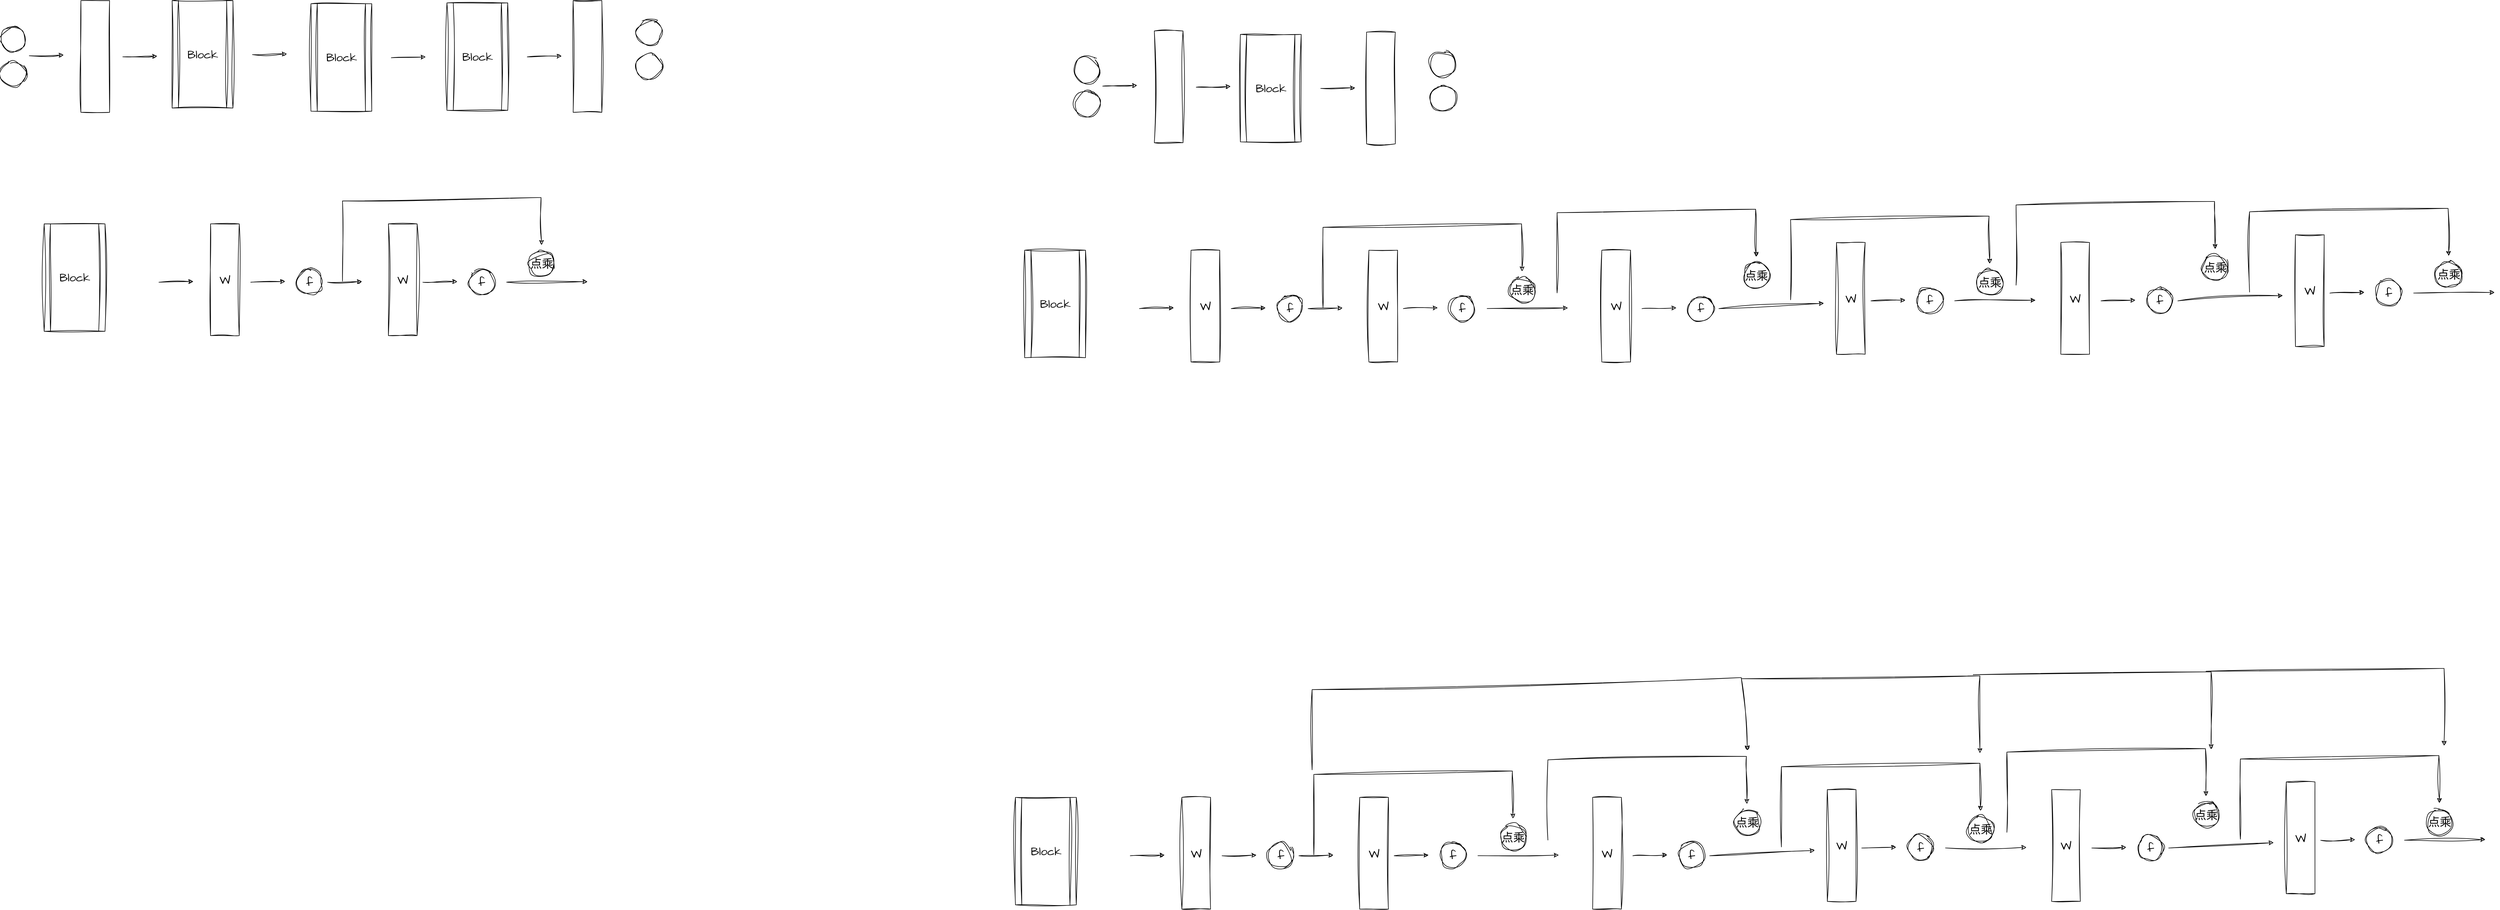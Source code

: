 <mxfile version="21.6.5" type="github">
  <diagram name="第 1 页" id="99LrgCuY8dMpkUbfyUKW">
    <mxGraphModel dx="3093" dy="1340" grid="0" gridSize="10" guides="1" tooltips="1" connect="1" arrows="1" fold="1" page="1" pageScale="1" pageWidth="827" pageHeight="1169" math="1" shadow="0">
      <root>
        <mxCell id="0" />
        <mxCell id="1" parent="0" />
        <mxCell id="BA_Z5eX-vC3Ro55MNIHe-1" value="" style="rounded=0;whiteSpace=wrap;html=1;sketch=1;curveFitting=1;jiggle=2;" vertex="1" parent="1">
          <mxGeometry x="-372" y="456" width="50" height="195" as="geometry" />
        </mxCell>
        <mxCell id="BA_Z5eX-vC3Ro55MNIHe-2" value="" style="ellipse;whiteSpace=wrap;html=1;aspect=fixed;sketch=1;curveFitting=1;jiggle=2;" vertex="1" parent="1">
          <mxGeometry x="-512" y="501" width="45" height="45" as="geometry" />
        </mxCell>
        <mxCell id="BA_Z5eX-vC3Ro55MNIHe-3" value="" style="ellipse;whiteSpace=wrap;html=1;aspect=fixed;sketch=1;curveFitting=1;jiggle=2;" vertex="1" parent="1">
          <mxGeometry x="-512" y="561" width="45" height="45" as="geometry" />
        </mxCell>
        <mxCell id="BA_Z5eX-vC3Ro55MNIHe-4" value="" style="endArrow=classic;html=1;rounded=0;sketch=1;hachureGap=4;jiggle=2;curveFitting=1;fontFamily=Architects Daughter;fontSource=https%3A%2F%2Ffonts.googleapis.com%2Fcss%3Ffamily%3DArchitects%2BDaughter;fontSize=16;" edge="1" parent="1">
          <mxGeometry width="50" height="50" relative="1" as="geometry">
            <mxPoint x="-462" y="552.25" as="sourcePoint" />
            <mxPoint x="-402" y="551" as="targetPoint" />
          </mxGeometry>
        </mxCell>
        <mxCell id="BA_Z5eX-vC3Ro55MNIHe-6" value="Block" style="shape=process;whiteSpace=wrap;html=1;backgroundOutline=1;sketch=1;hachureGap=4;jiggle=2;curveFitting=1;fontFamily=Architects Daughter;fontSource=https%3A%2F%2Ffonts.googleapis.com%2Fcss%3Ffamily%3DArchitects%2BDaughter;fontSize=20;" vertex="1" parent="1">
          <mxGeometry x="266" y="460" width="106" height="187.5" as="geometry" />
        </mxCell>
        <mxCell id="BA_Z5eX-vC3Ro55MNIHe-7" value="" style="rounded=0;whiteSpace=wrap;html=1;sketch=1;curveFitting=1;jiggle=2;" vertex="1" parent="1">
          <mxGeometry x="486" y="456" width="50" height="195" as="geometry" />
        </mxCell>
        <mxCell id="BA_Z5eX-vC3Ro55MNIHe-9" value="" style="endArrow=classic;html=1;rounded=0;sketch=1;hachureGap=4;jiggle=2;curveFitting=1;fontFamily=Architects Daughter;fontSource=https%3A%2F%2Ffonts.googleapis.com%2Fcss%3Ffamily%3DArchitects%2BDaughter;fontSize=16;" edge="1" parent="1">
          <mxGeometry width="50" height="50" relative="1" as="geometry">
            <mxPoint x="-299" y="554.13" as="sourcePoint" />
            <mxPoint x="-239" y="552.88" as="targetPoint" />
          </mxGeometry>
        </mxCell>
        <mxCell id="BA_Z5eX-vC3Ro55MNIHe-10" value="" style="endArrow=classic;html=1;rounded=0;sketch=1;hachureGap=4;jiggle=2;curveFitting=1;fontFamily=Architects Daughter;fontSource=https%3A%2F%2Ffonts.googleapis.com%2Fcss%3Ffamily%3DArchitects%2BDaughter;fontSize=16;" edge="1" parent="1">
          <mxGeometry width="50" height="50" relative="1" as="geometry">
            <mxPoint x="406" y="554.25" as="sourcePoint" />
            <mxPoint x="466" y="553" as="targetPoint" />
          </mxGeometry>
        </mxCell>
        <mxCell id="BA_Z5eX-vC3Ro55MNIHe-11" value="" style="ellipse;whiteSpace=wrap;html=1;aspect=fixed;sketch=1;curveFitting=1;jiggle=2;" vertex="1" parent="1">
          <mxGeometry x="596" y="489" width="45" height="45" as="geometry" />
        </mxCell>
        <mxCell id="BA_Z5eX-vC3Ro55MNIHe-12" value="" style="ellipse;whiteSpace=wrap;html=1;aspect=fixed;sketch=1;curveFitting=1;jiggle=2;" vertex="1" parent="1">
          <mxGeometry x="596" y="549" width="45" height="45" as="geometry" />
        </mxCell>
        <mxCell id="BA_Z5eX-vC3Ro55MNIHe-13" value="Block" style="shape=process;whiteSpace=wrap;html=1;backgroundOutline=1;sketch=1;hachureGap=4;jiggle=2;curveFitting=1;fontFamily=Architects Daughter;fontSource=https%3A%2F%2Ffonts.googleapis.com%2Fcss%3Ffamily%3DArchitects%2BDaughter;fontSize=20;" vertex="1" parent="1">
          <mxGeometry x="-436" y="845.5" width="106" height="187.5" as="geometry" />
        </mxCell>
        <mxCell id="BA_Z5eX-vC3Ro55MNIHe-14" value="&lt;font face=&quot;Architects Daughter&quot;&gt;&lt;span style=&quot;font-size: 20px;&quot;&gt;W&lt;br&gt;&lt;/span&gt;&lt;/font&gt;" style="rounded=0;whiteSpace=wrap;html=1;sketch=1;curveFitting=1;jiggle=2;" vertex="1" parent="1">
          <mxGeometry x="-146" y="845.5" width="50" height="195" as="geometry" />
        </mxCell>
        <mxCell id="BA_Z5eX-vC3Ro55MNIHe-15" value="" style="endArrow=classic;html=1;rounded=0;sketch=1;hachureGap=4;jiggle=2;curveFitting=1;fontFamily=Architects Daughter;fontSource=https%3A%2F%2Ffonts.googleapis.com%2Fcss%3Ffamily%3DArchitects%2BDaughter;fontSize=16;" edge="1" parent="1">
          <mxGeometry width="50" height="50" relative="1" as="geometry">
            <mxPoint x="-236" y="947.37" as="sourcePoint" />
            <mxPoint x="-176" y="946.12" as="targetPoint" />
          </mxGeometry>
        </mxCell>
        <mxCell id="BA_Z5eX-vC3Ro55MNIHe-16" value="" style="endArrow=classic;html=1;rounded=0;sketch=1;hachureGap=4;jiggle=2;curveFitting=1;fontFamily=Architects Daughter;fontSource=https%3A%2F%2Ffonts.googleapis.com%2Fcss%3Ffamily%3DArchitects%2BDaughter;fontSize=16;" edge="1" parent="1">
          <mxGeometry width="50" height="50" relative="1" as="geometry">
            <mxPoint x="58" y="947.37" as="sourcePoint" />
            <mxPoint x="118" y="946.12" as="targetPoint" />
          </mxGeometry>
        </mxCell>
        <mxCell id="BA_Z5eX-vC3Ro55MNIHe-18" value="&lt;font style=&quot;font-size: 20px;&quot; data-font-src=&quot;https://fonts.googleapis.com/css?family=Architects+Daughter&quot; face=&quot;Architects Daughter&quot;&gt;W&lt;/font&gt;" style="rounded=0;whiteSpace=wrap;html=1;sketch=1;curveFitting=1;jiggle=2;" vertex="1" parent="1">
          <mxGeometry x="164" y="845.5" width="50" height="195" as="geometry" />
        </mxCell>
        <mxCell id="BA_Z5eX-vC3Ro55MNIHe-19" value="&lt;font style=&quot;font-size: 20px;&quot; data-font-src=&quot;https://fonts.googleapis.com/css?family=Architects+Daughter&quot; face=&quot;Architects Daughter&quot;&gt;f&lt;/font&gt;" style="ellipse;whiteSpace=wrap;html=1;aspect=fixed;sketch=1;curveFitting=1;jiggle=2;" vertex="1" parent="1">
          <mxGeometry x="4" y="924.25" width="45" height="45" as="geometry" />
        </mxCell>
        <mxCell id="BA_Z5eX-vC3Ro55MNIHe-20" value="" style="endArrow=classic;html=1;rounded=0;sketch=1;hachureGap=4;jiggle=2;curveFitting=1;fontFamily=Architects Daughter;fontSource=https%3A%2F%2Ffonts.googleapis.com%2Fcss%3Ffamily%3DArchitects%2BDaughter;fontSize=16;" edge="1" parent="1">
          <mxGeometry width="50" height="50" relative="1" as="geometry">
            <mxPoint x="-76" y="947.37" as="sourcePoint" />
            <mxPoint x="-16" y="946.12" as="targetPoint" />
          </mxGeometry>
        </mxCell>
        <mxCell id="BA_Z5eX-vC3Ro55MNIHe-21" value="&lt;font style=&quot;font-size: 20px;&quot; data-font-src=&quot;https://fonts.googleapis.com/css?family=Architects+Daughter&quot; face=&quot;Architects Daughter&quot;&gt;f&lt;/font&gt;" style="ellipse;whiteSpace=wrap;html=1;aspect=fixed;sketch=1;curveFitting=1;jiggle=2;" vertex="1" parent="1">
          <mxGeometry x="304" y="924.25" width="45" height="45" as="geometry" />
        </mxCell>
        <mxCell id="BA_Z5eX-vC3Ro55MNIHe-22" value="" style="endArrow=classic;html=1;rounded=0;sketch=1;hachureGap=4;jiggle=2;curveFitting=1;fontFamily=Architects Daughter;fontSource=https%3A%2F%2Ffonts.googleapis.com%2Fcss%3Ffamily%3DArchitects%2BDaughter;fontSize=16;" edge="1" parent="1">
          <mxGeometry width="50" height="50" relative="1" as="geometry">
            <mxPoint x="224" y="947.37" as="sourcePoint" />
            <mxPoint x="284" y="946.12" as="targetPoint" />
          </mxGeometry>
        </mxCell>
        <mxCell id="BA_Z5eX-vC3Ro55MNIHe-23" value="" style="endArrow=classic;html=1;rounded=0;sketch=1;hachureGap=4;jiggle=2;curveFitting=1;fontFamily=Architects Daughter;fontSource=https%3A%2F%2Ffonts.googleapis.com%2Fcss%3Ffamily%3DArchitects%2BDaughter;fontSize=16;" edge="1" parent="1">
          <mxGeometry width="50" height="50" relative="1" as="geometry">
            <mxPoint x="84" y="945.5" as="sourcePoint" />
            <mxPoint x="431" y="882.5" as="targetPoint" />
            <Array as="points">
              <mxPoint x="84" y="805.5" />
              <mxPoint x="430" y="799.5" />
            </Array>
          </mxGeometry>
        </mxCell>
        <mxCell id="BA_Z5eX-vC3Ro55MNIHe-31" value="&lt;font face=&quot;Architects Daughter&quot;&gt;&lt;span style=&quot;font-size: 20px;&quot;&gt;点乘&lt;br&gt;&lt;/span&gt;&lt;/font&gt;" style="ellipse;whiteSpace=wrap;html=1;aspect=fixed;sketch=1;curveFitting=1;jiggle=2;" vertex="1" parent="1">
          <mxGeometry x="409" y="892.5" width="45" height="45" as="geometry" />
        </mxCell>
        <mxCell id="BA_Z5eX-vC3Ro55MNIHe-25" value="" style="endArrow=classic;html=1;rounded=0;sketch=1;hachureGap=4;jiggle=2;curveFitting=1;fontFamily=Architects Daughter;fontSource=https%3A%2F%2Ffonts.googleapis.com%2Fcss%3Ffamily%3DArchitects%2BDaughter;fontSize=16;" edge="1" parent="1">
          <mxGeometry width="50" height="50" relative="1" as="geometry">
            <mxPoint x="370" y="947.25" as="sourcePoint" />
            <mxPoint x="511" y="946.25" as="targetPoint" />
          </mxGeometry>
        </mxCell>
        <mxCell id="BA_Z5eX-vC3Ro55MNIHe-33" value="Block" style="shape=process;whiteSpace=wrap;html=1;backgroundOutline=1;sketch=1;hachureGap=4;jiggle=2;curveFitting=1;fontFamily=Architects Daughter;fontSource=https%3A%2F%2Ffonts.googleapis.com%2Fcss%3Ffamily%3DArchitects%2BDaughter;fontSize=20;" vertex="1" parent="1">
          <mxGeometry x="1273" y="891.5" width="106" height="187.5" as="geometry" />
        </mxCell>
        <mxCell id="BA_Z5eX-vC3Ro55MNIHe-34" value="&lt;font face=&quot;Architects Daughter&quot;&gt;&lt;span style=&quot;font-size: 20px;&quot;&gt;W&lt;br&gt;&lt;/span&gt;&lt;/font&gt;" style="rounded=0;whiteSpace=wrap;html=1;sketch=1;curveFitting=1;jiggle=2;" vertex="1" parent="1">
          <mxGeometry x="1563" y="891.5" width="50" height="195" as="geometry" />
        </mxCell>
        <mxCell id="BA_Z5eX-vC3Ro55MNIHe-35" value="" style="endArrow=classic;html=1;rounded=0;sketch=1;hachureGap=4;jiggle=2;curveFitting=1;fontFamily=Architects Daughter;fontSource=https%3A%2F%2Ffonts.googleapis.com%2Fcss%3Ffamily%3DArchitects%2BDaughter;fontSize=16;" edge="1" parent="1">
          <mxGeometry width="50" height="50" relative="1" as="geometry">
            <mxPoint x="1473" y="993.37" as="sourcePoint" />
            <mxPoint x="1533" y="992.12" as="targetPoint" />
          </mxGeometry>
        </mxCell>
        <mxCell id="BA_Z5eX-vC3Ro55MNIHe-36" value="" style="endArrow=classic;html=1;rounded=0;sketch=1;hachureGap=4;jiggle=2;curveFitting=1;fontFamily=Architects Daughter;fontSource=https%3A%2F%2Ffonts.googleapis.com%2Fcss%3Ffamily%3DArchitects%2BDaughter;fontSize=16;" edge="1" parent="1">
          <mxGeometry width="50" height="50" relative="1" as="geometry">
            <mxPoint x="1767" y="993.37" as="sourcePoint" />
            <mxPoint x="1827" y="992.12" as="targetPoint" />
          </mxGeometry>
        </mxCell>
        <mxCell id="BA_Z5eX-vC3Ro55MNIHe-37" value="&lt;font style=&quot;font-size: 20px;&quot; data-font-src=&quot;https://fonts.googleapis.com/css?family=Architects+Daughter&quot; face=&quot;Architects Daughter&quot;&gt;W&lt;/font&gt;" style="rounded=0;whiteSpace=wrap;html=1;sketch=1;curveFitting=1;jiggle=2;" vertex="1" parent="1">
          <mxGeometry x="1873" y="891.5" width="50" height="195" as="geometry" />
        </mxCell>
        <mxCell id="BA_Z5eX-vC3Ro55MNIHe-38" value="&lt;font style=&quot;font-size: 20px;&quot; data-font-src=&quot;https://fonts.googleapis.com/css?family=Architects+Daughter&quot; face=&quot;Architects Daughter&quot;&gt;f&lt;/font&gt;" style="ellipse;whiteSpace=wrap;html=1;aspect=fixed;sketch=1;curveFitting=1;jiggle=2;" vertex="1" parent="1">
          <mxGeometry x="1713" y="970.25" width="45" height="45" as="geometry" />
        </mxCell>
        <mxCell id="BA_Z5eX-vC3Ro55MNIHe-39" value="" style="endArrow=classic;html=1;rounded=0;sketch=1;hachureGap=4;jiggle=2;curveFitting=1;fontFamily=Architects Daughter;fontSource=https%3A%2F%2Ffonts.googleapis.com%2Fcss%3Ffamily%3DArchitects%2BDaughter;fontSize=16;" edge="1" parent="1">
          <mxGeometry width="50" height="50" relative="1" as="geometry">
            <mxPoint x="1633" y="993.37" as="sourcePoint" />
            <mxPoint x="1693" y="992.12" as="targetPoint" />
          </mxGeometry>
        </mxCell>
        <mxCell id="BA_Z5eX-vC3Ro55MNIHe-40" value="&lt;font style=&quot;font-size: 20px;&quot; data-font-src=&quot;https://fonts.googleapis.com/css?family=Architects+Daughter&quot; face=&quot;Architects Daughter&quot;&gt;f&lt;/font&gt;" style="ellipse;whiteSpace=wrap;html=1;aspect=fixed;sketch=1;curveFitting=1;jiggle=2;" vertex="1" parent="1">
          <mxGeometry x="2013" y="970.25" width="45" height="45" as="geometry" />
        </mxCell>
        <mxCell id="BA_Z5eX-vC3Ro55MNIHe-41" value="" style="endArrow=classic;html=1;rounded=0;sketch=1;hachureGap=4;jiggle=2;curveFitting=1;fontFamily=Architects Daughter;fontSource=https%3A%2F%2Ffonts.googleapis.com%2Fcss%3Ffamily%3DArchitects%2BDaughter;fontSize=16;" edge="1" parent="1">
          <mxGeometry width="50" height="50" relative="1" as="geometry">
            <mxPoint x="1933" y="993.37" as="sourcePoint" />
            <mxPoint x="1993" y="992.12" as="targetPoint" />
          </mxGeometry>
        </mxCell>
        <mxCell id="BA_Z5eX-vC3Ro55MNIHe-42" value="" style="endArrow=classic;html=1;rounded=0;sketch=1;hachureGap=4;jiggle=2;curveFitting=1;fontFamily=Architects Daughter;fontSource=https%3A%2F%2Ffonts.googleapis.com%2Fcss%3Ffamily%3DArchitects%2BDaughter;fontSize=16;" edge="1" parent="1">
          <mxGeometry width="50" height="50" relative="1" as="geometry">
            <mxPoint x="1793" y="991.5" as="sourcePoint" />
            <mxPoint x="2140" y="928.5" as="targetPoint" />
            <Array as="points">
              <mxPoint x="1793" y="851.5" />
              <mxPoint x="2139" y="845.5" />
            </Array>
          </mxGeometry>
        </mxCell>
        <mxCell id="BA_Z5eX-vC3Ro55MNIHe-43" value="&lt;font face=&quot;Architects Daughter&quot;&gt;&lt;span style=&quot;font-size: 20px;&quot;&gt;点乘&lt;br&gt;&lt;/span&gt;&lt;/font&gt;" style="ellipse;whiteSpace=wrap;html=1;aspect=fixed;sketch=1;curveFitting=1;jiggle=2;" vertex="1" parent="1">
          <mxGeometry x="2118" y="938.5" width="45" height="45" as="geometry" />
        </mxCell>
        <mxCell id="BA_Z5eX-vC3Ro55MNIHe-44" value="" style="endArrow=classic;html=1;rounded=0;sketch=1;hachureGap=4;jiggle=2;curveFitting=1;fontFamily=Architects Daughter;fontSource=https%3A%2F%2Ffonts.googleapis.com%2Fcss%3Ffamily%3DArchitects%2BDaughter;fontSize=16;" edge="1" parent="1">
          <mxGeometry width="50" height="50" relative="1" as="geometry">
            <mxPoint x="2079" y="993.25" as="sourcePoint" />
            <mxPoint x="2220" y="992.25" as="targetPoint" />
          </mxGeometry>
        </mxCell>
        <mxCell id="BA_Z5eX-vC3Ro55MNIHe-45" value="" style="rounded=0;whiteSpace=wrap;html=1;sketch=1;curveFitting=1;jiggle=2;" vertex="1" parent="1">
          <mxGeometry x="1499" y="509" width="50" height="195" as="geometry" />
        </mxCell>
        <mxCell id="BA_Z5eX-vC3Ro55MNIHe-46" value="" style="ellipse;whiteSpace=wrap;html=1;aspect=fixed;sketch=1;curveFitting=1;jiggle=2;" vertex="1" parent="1">
          <mxGeometry x="1359" y="554" width="45" height="45" as="geometry" />
        </mxCell>
        <mxCell id="BA_Z5eX-vC3Ro55MNIHe-47" value="" style="ellipse;whiteSpace=wrap;html=1;aspect=fixed;sketch=1;curveFitting=1;jiggle=2;" vertex="1" parent="1">
          <mxGeometry x="1359" y="614" width="45" height="45" as="geometry" />
        </mxCell>
        <mxCell id="BA_Z5eX-vC3Ro55MNIHe-48" value="" style="endArrow=classic;html=1;rounded=0;sketch=1;hachureGap=4;jiggle=2;curveFitting=1;fontFamily=Architects Daughter;fontSource=https%3A%2F%2Ffonts.googleapis.com%2Fcss%3Ffamily%3DArchitects%2BDaughter;fontSize=16;" edge="1" parent="1">
          <mxGeometry width="50" height="50" relative="1" as="geometry">
            <mxPoint x="1409" y="605.25" as="sourcePoint" />
            <mxPoint x="1469" y="604" as="targetPoint" />
          </mxGeometry>
        </mxCell>
        <mxCell id="BA_Z5eX-vC3Ro55MNIHe-49" value="Block" style="shape=process;whiteSpace=wrap;html=1;backgroundOutline=1;sketch=1;hachureGap=4;jiggle=2;curveFitting=1;fontFamily=Architects Daughter;fontSource=https%3A%2F%2Ffonts.googleapis.com%2Fcss%3Ffamily%3DArchitects%2BDaughter;fontSize=20;" vertex="1" parent="1">
          <mxGeometry x="1649" y="515" width="106" height="187.5" as="geometry" />
        </mxCell>
        <mxCell id="BA_Z5eX-vC3Ro55MNIHe-50" value="" style="rounded=0;whiteSpace=wrap;html=1;sketch=1;curveFitting=1;jiggle=2;" vertex="1" parent="1">
          <mxGeometry x="1869" y="511" width="50" height="195" as="geometry" />
        </mxCell>
        <mxCell id="BA_Z5eX-vC3Ro55MNIHe-51" value="" style="endArrow=classic;html=1;rounded=0;sketch=1;hachureGap=4;jiggle=2;curveFitting=1;fontFamily=Architects Daughter;fontSource=https%3A%2F%2Ffonts.googleapis.com%2Fcss%3Ffamily%3DArchitects%2BDaughter;fontSize=16;" edge="1" parent="1">
          <mxGeometry width="50" height="50" relative="1" as="geometry">
            <mxPoint x="1572" y="607.13" as="sourcePoint" />
            <mxPoint x="1632" y="605.88" as="targetPoint" />
          </mxGeometry>
        </mxCell>
        <mxCell id="BA_Z5eX-vC3Ro55MNIHe-52" value="" style="endArrow=classic;html=1;rounded=0;sketch=1;hachureGap=4;jiggle=2;curveFitting=1;fontFamily=Architects Daughter;fontSource=https%3A%2F%2Ffonts.googleapis.com%2Fcss%3Ffamily%3DArchitects%2BDaughter;fontSize=16;" edge="1" parent="1">
          <mxGeometry width="50" height="50" relative="1" as="geometry">
            <mxPoint x="1789" y="609.25" as="sourcePoint" />
            <mxPoint x="1849" y="608" as="targetPoint" />
          </mxGeometry>
        </mxCell>
        <mxCell id="BA_Z5eX-vC3Ro55MNIHe-53" value="" style="ellipse;whiteSpace=wrap;html=1;aspect=fixed;sketch=1;curveFitting=1;jiggle=2;" vertex="1" parent="1">
          <mxGeometry x="1979" y="544" width="45" height="45" as="geometry" />
        </mxCell>
        <mxCell id="BA_Z5eX-vC3Ro55MNIHe-54" value="" style="ellipse;whiteSpace=wrap;html=1;aspect=fixed;sketch=1;curveFitting=1;jiggle=2;" vertex="1" parent="1">
          <mxGeometry x="1979" y="604" width="45" height="45" as="geometry" />
        </mxCell>
        <mxCell id="BA_Z5eX-vC3Ro55MNIHe-55" value="Block" style="shape=process;whiteSpace=wrap;html=1;backgroundOutline=1;sketch=1;hachureGap=4;jiggle=2;curveFitting=1;fontFamily=Architects Daughter;fontSource=https%3A%2F%2Ffonts.googleapis.com%2Fcss%3Ffamily%3DArchitects%2BDaughter;fontSize=20;" vertex="1" parent="1">
          <mxGeometry x="-213" y="456" width="106" height="187.5" as="geometry" />
        </mxCell>
        <mxCell id="BA_Z5eX-vC3Ro55MNIHe-56" value="" style="endArrow=classic;html=1;rounded=0;sketch=1;hachureGap=4;jiggle=2;curveFitting=1;fontFamily=Architects Daughter;fontSource=https%3A%2F%2Ffonts.googleapis.com%2Fcss%3Ffamily%3DArchitects%2BDaughter;fontSize=16;" edge="1" parent="1">
          <mxGeometry width="50" height="50" relative="1" as="geometry">
            <mxPoint x="-73" y="550.25" as="sourcePoint" />
            <mxPoint x="-13" y="549" as="targetPoint" />
          </mxGeometry>
        </mxCell>
        <mxCell id="BA_Z5eX-vC3Ro55MNIHe-57" value="Block" style="shape=process;whiteSpace=wrap;html=1;backgroundOutline=1;sketch=1;hachureGap=4;jiggle=2;curveFitting=1;fontFamily=Architects Daughter;fontSource=https%3A%2F%2Ffonts.googleapis.com%2Fcss%3Ffamily%3DArchitects%2BDaughter;fontSize=20;" vertex="1" parent="1">
          <mxGeometry x="29" y="461.5" width="106" height="187.5" as="geometry" />
        </mxCell>
        <mxCell id="BA_Z5eX-vC3Ro55MNIHe-58" value="" style="endArrow=classic;html=1;rounded=0;sketch=1;hachureGap=4;jiggle=2;curveFitting=1;fontFamily=Architects Daughter;fontSource=https%3A%2F%2Ffonts.googleapis.com%2Fcss%3Ffamily%3DArchitects%2BDaughter;fontSize=16;" edge="1" parent="1">
          <mxGeometry width="50" height="50" relative="1" as="geometry">
            <mxPoint x="169" y="555.75" as="sourcePoint" />
            <mxPoint x="229" y="554.5" as="targetPoint" />
          </mxGeometry>
        </mxCell>
        <mxCell id="BA_Z5eX-vC3Ro55MNIHe-59" value="&lt;font face=&quot;Architects Daughter&quot;&gt;&lt;span style=&quot;font-size: 20px;&quot;&gt;W&lt;br&gt;&lt;/span&gt;&lt;/font&gt;" style="rounded=0;whiteSpace=wrap;html=1;sketch=1;curveFitting=1;jiggle=2;" vertex="1" parent="1">
          <mxGeometry x="2279" y="891.5" width="50" height="195" as="geometry" />
        </mxCell>
        <mxCell id="BA_Z5eX-vC3Ro55MNIHe-61" value="" style="endArrow=classic;html=1;rounded=0;sketch=1;hachureGap=4;jiggle=2;curveFitting=1;fontFamily=Architects Daughter;fontSource=https%3A%2F%2Ffonts.googleapis.com%2Fcss%3Ffamily%3DArchitects%2BDaughter;fontSize=16;" edge="1" parent="1">
          <mxGeometry width="50" height="50" relative="1" as="geometry">
            <mxPoint x="2483" y="993.37" as="sourcePoint" />
            <mxPoint x="2666" y="984" as="targetPoint" />
          </mxGeometry>
        </mxCell>
        <mxCell id="BA_Z5eX-vC3Ro55MNIHe-62" value="&lt;font style=&quot;font-size: 20px;&quot; data-font-src=&quot;https://fonts.googleapis.com/css?family=Architects+Daughter&quot; face=&quot;Architects Daughter&quot;&gt;W&lt;/font&gt;" style="rounded=0;whiteSpace=wrap;html=1;sketch=1;curveFitting=1;jiggle=2;" vertex="1" parent="1">
          <mxGeometry x="2688" y="878" width="50" height="195" as="geometry" />
        </mxCell>
        <mxCell id="BA_Z5eX-vC3Ro55MNIHe-63" value="&lt;font style=&quot;font-size: 20px;&quot; data-font-src=&quot;https://fonts.googleapis.com/css?family=Architects+Daughter&quot; face=&quot;Architects Daughter&quot;&gt;f&lt;/font&gt;" style="ellipse;whiteSpace=wrap;html=1;aspect=fixed;sketch=1;curveFitting=1;jiggle=2;" vertex="1" parent="1">
          <mxGeometry x="2429" y="970.25" width="45" height="45" as="geometry" />
        </mxCell>
        <mxCell id="BA_Z5eX-vC3Ro55MNIHe-64" value="" style="endArrow=classic;html=1;rounded=0;sketch=1;hachureGap=4;jiggle=2;curveFitting=1;fontFamily=Architects Daughter;fontSource=https%3A%2F%2Ffonts.googleapis.com%2Fcss%3Ffamily%3DArchitects%2BDaughter;fontSize=16;" edge="1" parent="1">
          <mxGeometry width="50" height="50" relative="1" as="geometry">
            <mxPoint x="2349" y="993.37" as="sourcePoint" />
            <mxPoint x="2409" y="992.12" as="targetPoint" />
          </mxGeometry>
        </mxCell>
        <mxCell id="BA_Z5eX-vC3Ro55MNIHe-65" value="&lt;font style=&quot;font-size: 20px;&quot; data-font-src=&quot;https://fonts.googleapis.com/css?family=Architects+Daughter&quot; face=&quot;Architects Daughter&quot;&gt;f&lt;/font&gt;" style="ellipse;whiteSpace=wrap;html=1;aspect=fixed;sketch=1;curveFitting=1;jiggle=2;" vertex="1" parent="1">
          <mxGeometry x="2828" y="956.75" width="45" height="45" as="geometry" />
        </mxCell>
        <mxCell id="BA_Z5eX-vC3Ro55MNIHe-66" value="" style="endArrow=classic;html=1;rounded=0;sketch=1;hachureGap=4;jiggle=2;curveFitting=1;fontFamily=Architects Daughter;fontSource=https%3A%2F%2Ffonts.googleapis.com%2Fcss%3Ffamily%3DArchitects%2BDaughter;fontSize=16;" edge="1" parent="1">
          <mxGeometry width="50" height="50" relative="1" as="geometry">
            <mxPoint x="2748" y="979.87" as="sourcePoint" />
            <mxPoint x="2808" y="978.62" as="targetPoint" />
          </mxGeometry>
        </mxCell>
        <mxCell id="BA_Z5eX-vC3Ro55MNIHe-67" value="" style="endArrow=classic;html=1;rounded=0;sketch=1;hachureGap=4;jiggle=2;curveFitting=1;fontFamily=Architects Daughter;fontSource=https%3A%2F%2Ffonts.googleapis.com%2Fcss%3Ffamily%3DArchitects%2BDaughter;fontSize=16;" edge="1" parent="1">
          <mxGeometry width="50" height="50" relative="1" as="geometry">
            <mxPoint x="2608" y="978" as="sourcePoint" />
            <mxPoint x="2955" y="915" as="targetPoint" />
            <Array as="points">
              <mxPoint x="2608" y="838" />
              <mxPoint x="2954" y="832" />
            </Array>
          </mxGeometry>
        </mxCell>
        <mxCell id="BA_Z5eX-vC3Ro55MNIHe-68" value="&lt;font face=&quot;Architects Daughter&quot;&gt;&lt;span style=&quot;font-size: 20px;&quot;&gt;点乘&lt;br&gt;&lt;/span&gt;&lt;/font&gt;" style="ellipse;whiteSpace=wrap;html=1;aspect=fixed;sketch=1;curveFitting=1;jiggle=2;" vertex="1" parent="1">
          <mxGeometry x="2933" y="925" width="45" height="45" as="geometry" />
        </mxCell>
        <mxCell id="BA_Z5eX-vC3Ro55MNIHe-69" value="" style="endArrow=classic;html=1;rounded=0;sketch=1;hachureGap=4;jiggle=2;curveFitting=1;fontFamily=Architects Daughter;fontSource=https%3A%2F%2Ffonts.googleapis.com%2Fcss%3Ffamily%3DArchitects%2BDaughter;fontSize=16;" edge="1" parent="1">
          <mxGeometry width="50" height="50" relative="1" as="geometry">
            <mxPoint x="2894" y="979.75" as="sourcePoint" />
            <mxPoint x="3035" y="978.75" as="targetPoint" />
          </mxGeometry>
        </mxCell>
        <mxCell id="BA_Z5eX-vC3Ro55MNIHe-70" value="" style="endArrow=classic;html=1;rounded=0;sketch=1;hachureGap=4;jiggle=2;curveFitting=1;fontFamily=Architects Daughter;fontSource=https%3A%2F%2Ffonts.googleapis.com%2Fcss%3Ffamily%3DArchitects%2BDaughter;fontSize=16;" edge="1" parent="1">
          <mxGeometry width="50" height="50" relative="1" as="geometry">
            <mxPoint x="2201" y="966" as="sourcePoint" />
            <mxPoint x="2548" y="903" as="targetPoint" />
            <Array as="points">
              <mxPoint x="2201" y="826" />
              <mxPoint x="2547" y="820" />
            </Array>
          </mxGeometry>
        </mxCell>
        <mxCell id="BA_Z5eX-vC3Ro55MNIHe-71" value="&lt;font face=&quot;Architects Daughter&quot;&gt;&lt;span style=&quot;font-size: 20px;&quot;&gt;点乘&lt;br&gt;&lt;/span&gt;&lt;/font&gt;" style="ellipse;whiteSpace=wrap;html=1;aspect=fixed;sketch=1;curveFitting=1;jiggle=2;" vertex="1" parent="1">
          <mxGeometry x="2526" y="913" width="45" height="45" as="geometry" />
        </mxCell>
        <mxCell id="BA_Z5eX-vC3Ro55MNIHe-74" value="&lt;font face=&quot;Architects Daughter&quot;&gt;&lt;span style=&quot;font-size: 20px;&quot;&gt;W&lt;br&gt;&lt;/span&gt;&lt;/font&gt;" style="rounded=0;whiteSpace=wrap;html=1;sketch=1;curveFitting=1;jiggle=2;" vertex="1" parent="1">
          <mxGeometry x="3079" y="878" width="50" height="195" as="geometry" />
        </mxCell>
        <mxCell id="BA_Z5eX-vC3Ro55MNIHe-75" value="" style="endArrow=classic;html=1;rounded=0;sketch=1;hachureGap=4;jiggle=2;curveFitting=1;fontFamily=Architects Daughter;fontSource=https%3A%2F%2Ffonts.googleapis.com%2Fcss%3Ffamily%3DArchitects%2BDaughter;fontSize=16;" edge="1" parent="1">
          <mxGeometry width="50" height="50" relative="1" as="geometry">
            <mxPoint x="3283" y="979.87" as="sourcePoint" />
            <mxPoint x="3466" y="970.5" as="targetPoint" />
          </mxGeometry>
        </mxCell>
        <mxCell id="BA_Z5eX-vC3Ro55MNIHe-76" value="&lt;font style=&quot;font-size: 20px;&quot; data-font-src=&quot;https://fonts.googleapis.com/css?family=Architects+Daughter&quot; face=&quot;Architects Daughter&quot;&gt;W&lt;/font&gt;" style="rounded=0;whiteSpace=wrap;html=1;sketch=1;curveFitting=1;jiggle=2;" vertex="1" parent="1">
          <mxGeometry x="3488" y="864.5" width="50" height="195" as="geometry" />
        </mxCell>
        <mxCell id="BA_Z5eX-vC3Ro55MNIHe-77" value="&lt;font style=&quot;font-size: 20px;&quot; data-font-src=&quot;https://fonts.googleapis.com/css?family=Architects+Daughter&quot; face=&quot;Architects Daughter&quot;&gt;f&lt;/font&gt;" style="ellipse;whiteSpace=wrap;html=1;aspect=fixed;sketch=1;curveFitting=1;jiggle=2;" vertex="1" parent="1">
          <mxGeometry x="3229" y="956.75" width="45" height="45" as="geometry" />
        </mxCell>
        <mxCell id="BA_Z5eX-vC3Ro55MNIHe-78" value="" style="endArrow=classic;html=1;rounded=0;sketch=1;hachureGap=4;jiggle=2;curveFitting=1;fontFamily=Architects Daughter;fontSource=https%3A%2F%2Ffonts.googleapis.com%2Fcss%3Ffamily%3DArchitects%2BDaughter;fontSize=16;" edge="1" parent="1">
          <mxGeometry width="50" height="50" relative="1" as="geometry">
            <mxPoint x="3149" y="979.87" as="sourcePoint" />
            <mxPoint x="3209" y="978.62" as="targetPoint" />
          </mxGeometry>
        </mxCell>
        <mxCell id="BA_Z5eX-vC3Ro55MNIHe-79" value="&lt;font style=&quot;font-size: 20px;&quot; data-font-src=&quot;https://fonts.googleapis.com/css?family=Architects+Daughter&quot; face=&quot;Architects Daughter&quot;&gt;f&lt;/font&gt;" style="ellipse;whiteSpace=wrap;html=1;aspect=fixed;sketch=1;curveFitting=1;jiggle=2;" vertex="1" parent="1">
          <mxGeometry x="3628" y="943.25" width="45" height="45" as="geometry" />
        </mxCell>
        <mxCell id="BA_Z5eX-vC3Ro55MNIHe-80" value="" style="endArrow=classic;html=1;rounded=0;sketch=1;hachureGap=4;jiggle=2;curveFitting=1;fontFamily=Architects Daughter;fontSource=https%3A%2F%2Ffonts.googleapis.com%2Fcss%3Ffamily%3DArchitects%2BDaughter;fontSize=16;" edge="1" parent="1">
          <mxGeometry width="50" height="50" relative="1" as="geometry">
            <mxPoint x="3548" y="966.37" as="sourcePoint" />
            <mxPoint x="3608" y="965.12" as="targetPoint" />
          </mxGeometry>
        </mxCell>
        <mxCell id="BA_Z5eX-vC3Ro55MNIHe-81" value="" style="endArrow=classic;html=1;rounded=0;sketch=1;hachureGap=4;jiggle=2;curveFitting=1;fontFamily=Architects Daughter;fontSource=https%3A%2F%2Ffonts.googleapis.com%2Fcss%3Ffamily%3DArchitects%2BDaughter;fontSize=16;" edge="1" parent="1">
          <mxGeometry width="50" height="50" relative="1" as="geometry">
            <mxPoint x="3408" y="964.5" as="sourcePoint" />
            <mxPoint x="3755" y="901.5" as="targetPoint" />
            <Array as="points">
              <mxPoint x="3408" y="824.5" />
              <mxPoint x="3754" y="818.5" />
            </Array>
          </mxGeometry>
        </mxCell>
        <mxCell id="BA_Z5eX-vC3Ro55MNIHe-82" value="&lt;font face=&quot;Architects Daughter&quot;&gt;&lt;span style=&quot;font-size: 20px;&quot;&gt;点乘&lt;br&gt;&lt;/span&gt;&lt;/font&gt;" style="ellipse;whiteSpace=wrap;html=1;aspect=fixed;sketch=1;curveFitting=1;jiggle=2;" vertex="1" parent="1">
          <mxGeometry x="3733" y="911.5" width="45" height="45" as="geometry" />
        </mxCell>
        <mxCell id="BA_Z5eX-vC3Ro55MNIHe-83" value="" style="endArrow=classic;html=1;rounded=0;sketch=1;hachureGap=4;jiggle=2;curveFitting=1;fontFamily=Architects Daughter;fontSource=https%3A%2F%2Ffonts.googleapis.com%2Fcss%3Ffamily%3DArchitects%2BDaughter;fontSize=16;" edge="1" parent="1">
          <mxGeometry width="50" height="50" relative="1" as="geometry">
            <mxPoint x="3694" y="966.25" as="sourcePoint" />
            <mxPoint x="3835" y="965.25" as="targetPoint" />
          </mxGeometry>
        </mxCell>
        <mxCell id="BA_Z5eX-vC3Ro55MNIHe-84" value="" style="endArrow=classic;html=1;rounded=0;sketch=1;hachureGap=4;jiggle=2;curveFitting=1;fontFamily=Architects Daughter;fontSource=https%3A%2F%2Ffonts.googleapis.com%2Fcss%3Ffamily%3DArchitects%2BDaughter;fontSize=16;" edge="1" parent="1">
          <mxGeometry width="50" height="50" relative="1" as="geometry">
            <mxPoint x="3001" y="952.5" as="sourcePoint" />
            <mxPoint x="3348" y="889.5" as="targetPoint" />
            <Array as="points">
              <mxPoint x="3001" y="812.5" />
              <mxPoint x="3347" y="806.5" />
            </Array>
          </mxGeometry>
        </mxCell>
        <mxCell id="BA_Z5eX-vC3Ro55MNIHe-85" value="&lt;font face=&quot;Architects Daughter&quot;&gt;&lt;span style=&quot;font-size: 20px;&quot;&gt;点乘&lt;br&gt;&lt;/span&gt;&lt;/font&gt;" style="ellipse;whiteSpace=wrap;html=1;aspect=fixed;sketch=1;curveFitting=1;jiggle=2;" vertex="1" parent="1">
          <mxGeometry x="3326" y="899.5" width="45" height="45" as="geometry" />
        </mxCell>
        <mxCell id="BA_Z5eX-vC3Ro55MNIHe-86" value="Block" style="shape=process;whiteSpace=wrap;html=1;backgroundOutline=1;sketch=1;hachureGap=4;jiggle=2;curveFitting=1;fontFamily=Architects Daughter;fontSource=https%3A%2F%2Ffonts.googleapis.com%2Fcss%3Ffamily%3DArchitects%2BDaughter;fontSize=20;" vertex="1" parent="1">
          <mxGeometry x="1257" y="1846" width="106" height="187.5" as="geometry" />
        </mxCell>
        <mxCell id="BA_Z5eX-vC3Ro55MNIHe-87" value="&lt;font face=&quot;Architects Daughter&quot;&gt;&lt;span style=&quot;font-size: 20px;&quot;&gt;W&lt;br&gt;&lt;/span&gt;&lt;/font&gt;" style="rounded=0;whiteSpace=wrap;html=1;sketch=1;curveFitting=1;jiggle=2;" vertex="1" parent="1">
          <mxGeometry x="1547" y="1846" width="50" height="195" as="geometry" />
        </mxCell>
        <mxCell id="BA_Z5eX-vC3Ro55MNIHe-88" value="" style="endArrow=classic;html=1;rounded=0;sketch=1;hachureGap=4;jiggle=2;curveFitting=1;fontFamily=Architects Daughter;fontSource=https%3A%2F%2Ffonts.googleapis.com%2Fcss%3Ffamily%3DArchitects%2BDaughter;fontSize=16;" edge="1" parent="1">
          <mxGeometry width="50" height="50" relative="1" as="geometry">
            <mxPoint x="1457" y="1947.87" as="sourcePoint" />
            <mxPoint x="1517" y="1946.62" as="targetPoint" />
          </mxGeometry>
        </mxCell>
        <mxCell id="BA_Z5eX-vC3Ro55MNIHe-89" value="" style="endArrow=classic;html=1;rounded=0;sketch=1;hachureGap=4;jiggle=2;curveFitting=1;fontFamily=Architects Daughter;fontSource=https%3A%2F%2Ffonts.googleapis.com%2Fcss%3Ffamily%3DArchitects%2BDaughter;fontSize=16;" edge="1" parent="1">
          <mxGeometry width="50" height="50" relative="1" as="geometry">
            <mxPoint x="1751" y="1947.87" as="sourcePoint" />
            <mxPoint x="1811" y="1946.62" as="targetPoint" />
          </mxGeometry>
        </mxCell>
        <mxCell id="BA_Z5eX-vC3Ro55MNIHe-90" value="&lt;font style=&quot;font-size: 20px;&quot; data-font-src=&quot;https://fonts.googleapis.com/css?family=Architects+Daughter&quot; face=&quot;Architects Daughter&quot;&gt;W&lt;/font&gt;" style="rounded=0;whiteSpace=wrap;html=1;sketch=1;curveFitting=1;jiggle=2;" vertex="1" parent="1">
          <mxGeometry x="1857" y="1846" width="50" height="195" as="geometry" />
        </mxCell>
        <mxCell id="BA_Z5eX-vC3Ro55MNIHe-91" value="&lt;font style=&quot;font-size: 20px;&quot; data-font-src=&quot;https://fonts.googleapis.com/css?family=Architects+Daughter&quot; face=&quot;Architects Daughter&quot;&gt;f&lt;/font&gt;" style="ellipse;whiteSpace=wrap;html=1;aspect=fixed;sketch=1;curveFitting=1;jiggle=2;" vertex="1" parent="1">
          <mxGeometry x="1697" y="1924.75" width="45" height="45" as="geometry" />
        </mxCell>
        <mxCell id="BA_Z5eX-vC3Ro55MNIHe-92" value="" style="endArrow=classic;html=1;rounded=0;sketch=1;hachureGap=4;jiggle=2;curveFitting=1;fontFamily=Architects Daughter;fontSource=https%3A%2F%2Ffonts.googleapis.com%2Fcss%3Ffamily%3DArchitects%2BDaughter;fontSize=16;" edge="1" parent="1">
          <mxGeometry width="50" height="50" relative="1" as="geometry">
            <mxPoint x="1617" y="1947.87" as="sourcePoint" />
            <mxPoint x="1677" y="1946.62" as="targetPoint" />
          </mxGeometry>
        </mxCell>
        <mxCell id="BA_Z5eX-vC3Ro55MNIHe-93" value="&lt;font style=&quot;font-size: 20px;&quot; data-font-src=&quot;https://fonts.googleapis.com/css?family=Architects+Daughter&quot; face=&quot;Architects Daughter&quot;&gt;f&lt;/font&gt;" style="ellipse;whiteSpace=wrap;html=1;aspect=fixed;sketch=1;curveFitting=1;jiggle=2;" vertex="1" parent="1">
          <mxGeometry x="1997" y="1924.75" width="45" height="45" as="geometry" />
        </mxCell>
        <mxCell id="BA_Z5eX-vC3Ro55MNIHe-94" value="" style="endArrow=classic;html=1;rounded=0;sketch=1;hachureGap=4;jiggle=2;curveFitting=1;fontFamily=Architects Daughter;fontSource=https%3A%2F%2Ffonts.googleapis.com%2Fcss%3Ffamily%3DArchitects%2BDaughter;fontSize=16;" edge="1" parent="1">
          <mxGeometry width="50" height="50" relative="1" as="geometry">
            <mxPoint x="1917" y="1947.87" as="sourcePoint" />
            <mxPoint x="1977" y="1946.62" as="targetPoint" />
          </mxGeometry>
        </mxCell>
        <mxCell id="BA_Z5eX-vC3Ro55MNIHe-95" value="" style="endArrow=classic;html=1;rounded=0;sketch=1;hachureGap=4;jiggle=2;curveFitting=1;fontFamily=Architects Daughter;fontSource=https%3A%2F%2Ffonts.googleapis.com%2Fcss%3Ffamily%3DArchitects%2BDaughter;fontSize=16;" edge="1" parent="1">
          <mxGeometry width="50" height="50" relative="1" as="geometry">
            <mxPoint x="1777" y="1946" as="sourcePoint" />
            <mxPoint x="2124" y="1883" as="targetPoint" />
            <Array as="points">
              <mxPoint x="1777" y="1806" />
              <mxPoint x="2123" y="1800" />
            </Array>
          </mxGeometry>
        </mxCell>
        <mxCell id="BA_Z5eX-vC3Ro55MNIHe-96" value="&lt;font face=&quot;Architects Daughter&quot;&gt;&lt;span style=&quot;font-size: 20px;&quot;&gt;点乘&lt;br&gt;&lt;/span&gt;&lt;/font&gt;" style="ellipse;whiteSpace=wrap;html=1;aspect=fixed;sketch=1;curveFitting=1;jiggle=2;" vertex="1" parent="1">
          <mxGeometry x="2102" y="1893" width="45" height="45" as="geometry" />
        </mxCell>
        <mxCell id="BA_Z5eX-vC3Ro55MNIHe-97" value="" style="endArrow=classic;html=1;rounded=0;sketch=1;hachureGap=4;jiggle=2;curveFitting=1;fontFamily=Architects Daughter;fontSource=https%3A%2F%2Ffonts.googleapis.com%2Fcss%3Ffamily%3DArchitects%2BDaughter;fontSize=16;" edge="1" parent="1">
          <mxGeometry width="50" height="50" relative="1" as="geometry">
            <mxPoint x="2063" y="1947.75" as="sourcePoint" />
            <mxPoint x="2204" y="1946.75" as="targetPoint" />
          </mxGeometry>
        </mxCell>
        <mxCell id="BA_Z5eX-vC3Ro55MNIHe-98" value="&lt;font face=&quot;Architects Daughter&quot;&gt;&lt;span style=&quot;font-size: 20px;&quot;&gt;W&lt;br&gt;&lt;/span&gt;&lt;/font&gt;" style="rounded=0;whiteSpace=wrap;html=1;sketch=1;curveFitting=1;jiggle=2;" vertex="1" parent="1">
          <mxGeometry x="2263" y="1846" width="50" height="195" as="geometry" />
        </mxCell>
        <mxCell id="BA_Z5eX-vC3Ro55MNIHe-99" value="" style="endArrow=classic;html=1;rounded=0;sketch=1;hachureGap=4;jiggle=2;curveFitting=1;fontFamily=Architects Daughter;fontSource=https%3A%2F%2Ffonts.googleapis.com%2Fcss%3Ffamily%3DArchitects%2BDaughter;fontSize=16;" edge="1" parent="1">
          <mxGeometry width="50" height="50" relative="1" as="geometry">
            <mxPoint x="2467" y="1947.87" as="sourcePoint" />
            <mxPoint x="2650" y="1938.5" as="targetPoint" />
          </mxGeometry>
        </mxCell>
        <mxCell id="BA_Z5eX-vC3Ro55MNIHe-100" value="&lt;font style=&quot;font-size: 20px;&quot; data-font-src=&quot;https://fonts.googleapis.com/css?family=Architects+Daughter&quot; face=&quot;Architects Daughter&quot;&gt;W&lt;/font&gt;" style="rounded=0;whiteSpace=wrap;html=1;sketch=1;curveFitting=1;jiggle=2;" vertex="1" parent="1">
          <mxGeometry x="2672" y="1832.5" width="50" height="195" as="geometry" />
        </mxCell>
        <mxCell id="BA_Z5eX-vC3Ro55MNIHe-101" value="&lt;font style=&quot;font-size: 20px;&quot; data-font-src=&quot;https://fonts.googleapis.com/css?family=Architects+Daughter&quot; face=&quot;Architects Daughter&quot;&gt;f&lt;/font&gt;" style="ellipse;whiteSpace=wrap;html=1;aspect=fixed;sketch=1;curveFitting=1;jiggle=2;" vertex="1" parent="1">
          <mxGeometry x="2413" y="1924.75" width="45" height="45" as="geometry" />
        </mxCell>
        <mxCell id="BA_Z5eX-vC3Ro55MNIHe-102" value="" style="endArrow=classic;html=1;rounded=0;sketch=1;hachureGap=4;jiggle=2;curveFitting=1;fontFamily=Architects Daughter;fontSource=https%3A%2F%2Ffonts.googleapis.com%2Fcss%3Ffamily%3DArchitects%2BDaughter;fontSize=16;" edge="1" parent="1">
          <mxGeometry width="50" height="50" relative="1" as="geometry">
            <mxPoint x="2333" y="1947.87" as="sourcePoint" />
            <mxPoint x="2393" y="1946.62" as="targetPoint" />
          </mxGeometry>
        </mxCell>
        <mxCell id="BA_Z5eX-vC3Ro55MNIHe-103" value="&lt;font style=&quot;font-size: 20px;&quot; data-font-src=&quot;https://fonts.googleapis.com/css?family=Architects+Daughter&quot; face=&quot;Architects Daughter&quot;&gt;f&lt;/font&gt;" style="ellipse;whiteSpace=wrap;html=1;aspect=fixed;sketch=1;curveFitting=1;jiggle=2;" vertex="1" parent="1">
          <mxGeometry x="2812" y="1911.25" width="45" height="45" as="geometry" />
        </mxCell>
        <mxCell id="BA_Z5eX-vC3Ro55MNIHe-104" value="" style="endArrow=classic;html=1;rounded=0;sketch=1;hachureGap=4;jiggle=2;curveFitting=1;fontFamily=Architects Daughter;fontSource=https%3A%2F%2Ffonts.googleapis.com%2Fcss%3Ffamily%3DArchitects%2BDaughter;fontSize=16;" edge="1" parent="1">
          <mxGeometry width="50" height="50" relative="1" as="geometry">
            <mxPoint x="2732" y="1934.37" as="sourcePoint" />
            <mxPoint x="2792" y="1933.12" as="targetPoint" />
          </mxGeometry>
        </mxCell>
        <mxCell id="BA_Z5eX-vC3Ro55MNIHe-105" value="" style="endArrow=classic;html=1;rounded=0;sketch=1;hachureGap=4;jiggle=2;curveFitting=1;fontFamily=Architects Daughter;fontSource=https%3A%2F%2Ffonts.googleapis.com%2Fcss%3Ffamily%3DArchitects%2BDaughter;fontSize=16;" edge="1" parent="1">
          <mxGeometry width="50" height="50" relative="1" as="geometry">
            <mxPoint x="2592" y="1932.5" as="sourcePoint" />
            <mxPoint x="2939" y="1869.5" as="targetPoint" />
            <Array as="points">
              <mxPoint x="2592" y="1792.5" />
              <mxPoint x="2938" y="1786.5" />
            </Array>
          </mxGeometry>
        </mxCell>
        <mxCell id="BA_Z5eX-vC3Ro55MNIHe-106" value="&lt;font face=&quot;Architects Daughter&quot;&gt;&lt;span style=&quot;font-size: 20px;&quot;&gt;点乘&lt;br&gt;&lt;/span&gt;&lt;/font&gt;" style="ellipse;whiteSpace=wrap;html=1;aspect=fixed;sketch=1;curveFitting=1;jiggle=2;" vertex="1" parent="1">
          <mxGeometry x="2917" y="1879.5" width="45" height="45" as="geometry" />
        </mxCell>
        <mxCell id="BA_Z5eX-vC3Ro55MNIHe-107" value="" style="endArrow=classic;html=1;rounded=0;sketch=1;hachureGap=4;jiggle=2;curveFitting=1;fontFamily=Architects Daughter;fontSource=https%3A%2F%2Ffonts.googleapis.com%2Fcss%3Ffamily%3DArchitects%2BDaughter;fontSize=16;" edge="1" parent="1">
          <mxGeometry width="50" height="50" relative="1" as="geometry">
            <mxPoint x="2878" y="1934.25" as="sourcePoint" />
            <mxPoint x="3019" y="1933.25" as="targetPoint" />
          </mxGeometry>
        </mxCell>
        <mxCell id="BA_Z5eX-vC3Ro55MNIHe-108" value="" style="endArrow=classic;html=1;rounded=0;sketch=1;hachureGap=4;jiggle=2;curveFitting=1;fontFamily=Architects Daughter;fontSource=https%3A%2F%2Ffonts.googleapis.com%2Fcss%3Ffamily%3DArchitects%2BDaughter;fontSize=16;" edge="1" parent="1">
          <mxGeometry width="50" height="50" relative="1" as="geometry">
            <mxPoint x="2185" y="1920.5" as="sourcePoint" />
            <mxPoint x="2532" y="1857.5" as="targetPoint" />
            <Array as="points">
              <mxPoint x="2185" y="1780.5" />
              <mxPoint x="2531" y="1774.5" />
            </Array>
          </mxGeometry>
        </mxCell>
        <mxCell id="BA_Z5eX-vC3Ro55MNIHe-109" value="&lt;font face=&quot;Architects Daughter&quot;&gt;&lt;span style=&quot;font-size: 20px;&quot;&gt;点乘&lt;br&gt;&lt;/span&gt;&lt;/font&gt;" style="ellipse;whiteSpace=wrap;html=1;aspect=fixed;sketch=1;curveFitting=1;jiggle=2;" vertex="1" parent="1">
          <mxGeometry x="2510" y="1867.5" width="45" height="45" as="geometry" />
        </mxCell>
        <mxCell id="BA_Z5eX-vC3Ro55MNIHe-110" value="&lt;font face=&quot;Architects Daughter&quot;&gt;&lt;span style=&quot;font-size: 20px;&quot;&gt;W&lt;br&gt;&lt;/span&gt;&lt;/font&gt;" style="rounded=0;whiteSpace=wrap;html=1;sketch=1;curveFitting=1;jiggle=2;" vertex="1" parent="1">
          <mxGeometry x="3063" y="1832.5" width="50" height="195" as="geometry" />
        </mxCell>
        <mxCell id="BA_Z5eX-vC3Ro55MNIHe-111" value="" style="endArrow=classic;html=1;rounded=0;sketch=1;hachureGap=4;jiggle=2;curveFitting=1;fontFamily=Architects Daughter;fontSource=https%3A%2F%2Ffonts.googleapis.com%2Fcss%3Ffamily%3DArchitects%2BDaughter;fontSize=16;" edge="1" parent="1">
          <mxGeometry width="50" height="50" relative="1" as="geometry">
            <mxPoint x="3267" y="1934.37" as="sourcePoint" />
            <mxPoint x="3450" y="1925" as="targetPoint" />
          </mxGeometry>
        </mxCell>
        <mxCell id="BA_Z5eX-vC3Ro55MNIHe-112" value="&lt;font style=&quot;font-size: 20px;&quot; data-font-src=&quot;https://fonts.googleapis.com/css?family=Architects+Daughter&quot; face=&quot;Architects Daughter&quot;&gt;W&lt;/font&gt;" style="rounded=0;whiteSpace=wrap;html=1;sketch=1;curveFitting=1;jiggle=2;" vertex="1" parent="1">
          <mxGeometry x="3472" y="1819" width="50" height="195" as="geometry" />
        </mxCell>
        <mxCell id="BA_Z5eX-vC3Ro55MNIHe-113" value="&lt;font style=&quot;font-size: 20px;&quot; data-font-src=&quot;https://fonts.googleapis.com/css?family=Architects+Daughter&quot; face=&quot;Architects Daughter&quot;&gt;f&lt;/font&gt;" style="ellipse;whiteSpace=wrap;html=1;aspect=fixed;sketch=1;curveFitting=1;jiggle=2;" vertex="1" parent="1">
          <mxGeometry x="3213" y="1911.25" width="45" height="45" as="geometry" />
        </mxCell>
        <mxCell id="BA_Z5eX-vC3Ro55MNIHe-114" value="" style="endArrow=classic;html=1;rounded=0;sketch=1;hachureGap=4;jiggle=2;curveFitting=1;fontFamily=Architects Daughter;fontSource=https%3A%2F%2Ffonts.googleapis.com%2Fcss%3Ffamily%3DArchitects%2BDaughter;fontSize=16;" edge="1" parent="1">
          <mxGeometry width="50" height="50" relative="1" as="geometry">
            <mxPoint x="3133" y="1934.37" as="sourcePoint" />
            <mxPoint x="3193" y="1933.12" as="targetPoint" />
          </mxGeometry>
        </mxCell>
        <mxCell id="BA_Z5eX-vC3Ro55MNIHe-115" value="&lt;font style=&quot;font-size: 20px;&quot; data-font-src=&quot;https://fonts.googleapis.com/css?family=Architects+Daughter&quot; face=&quot;Architects Daughter&quot;&gt;f&lt;/font&gt;" style="ellipse;whiteSpace=wrap;html=1;aspect=fixed;sketch=1;curveFitting=1;jiggle=2;" vertex="1" parent="1">
          <mxGeometry x="3612" y="1897.75" width="45" height="45" as="geometry" />
        </mxCell>
        <mxCell id="BA_Z5eX-vC3Ro55MNIHe-116" value="" style="endArrow=classic;html=1;rounded=0;sketch=1;hachureGap=4;jiggle=2;curveFitting=1;fontFamily=Architects Daughter;fontSource=https%3A%2F%2Ffonts.googleapis.com%2Fcss%3Ffamily%3DArchitects%2BDaughter;fontSize=16;" edge="1" parent="1">
          <mxGeometry width="50" height="50" relative="1" as="geometry">
            <mxPoint x="3532" y="1920.87" as="sourcePoint" />
            <mxPoint x="3592" y="1919.62" as="targetPoint" />
          </mxGeometry>
        </mxCell>
        <mxCell id="BA_Z5eX-vC3Ro55MNIHe-117" value="" style="endArrow=classic;html=1;rounded=0;sketch=1;hachureGap=4;jiggle=2;curveFitting=1;fontFamily=Architects Daughter;fontSource=https%3A%2F%2Ffonts.googleapis.com%2Fcss%3Ffamily%3DArchitects%2BDaughter;fontSize=16;" edge="1" parent="1">
          <mxGeometry width="50" height="50" relative="1" as="geometry">
            <mxPoint x="3392" y="1919" as="sourcePoint" />
            <mxPoint x="3739" y="1856" as="targetPoint" />
            <Array as="points">
              <mxPoint x="3392" y="1779" />
              <mxPoint x="3738" y="1773" />
            </Array>
          </mxGeometry>
        </mxCell>
        <mxCell id="BA_Z5eX-vC3Ro55MNIHe-118" value="&lt;font face=&quot;Architects Daughter&quot;&gt;&lt;span style=&quot;font-size: 20px;&quot;&gt;点乘&lt;br&gt;&lt;/span&gt;&lt;/font&gt;" style="ellipse;whiteSpace=wrap;html=1;aspect=fixed;sketch=1;curveFitting=1;jiggle=2;" vertex="1" parent="1">
          <mxGeometry x="3717" y="1866" width="45" height="45" as="geometry" />
        </mxCell>
        <mxCell id="BA_Z5eX-vC3Ro55MNIHe-119" value="" style="endArrow=classic;html=1;rounded=0;sketch=1;hachureGap=4;jiggle=2;curveFitting=1;fontFamily=Architects Daughter;fontSource=https%3A%2F%2Ffonts.googleapis.com%2Fcss%3Ffamily%3DArchitects%2BDaughter;fontSize=16;" edge="1" parent="1">
          <mxGeometry width="50" height="50" relative="1" as="geometry">
            <mxPoint x="3678" y="1920.75" as="sourcePoint" />
            <mxPoint x="3819" y="1919.75" as="targetPoint" />
          </mxGeometry>
        </mxCell>
        <mxCell id="BA_Z5eX-vC3Ro55MNIHe-120" value="" style="endArrow=classic;html=1;rounded=0;sketch=1;hachureGap=4;jiggle=2;curveFitting=1;fontFamily=Architects Daughter;fontSource=https%3A%2F%2Ffonts.googleapis.com%2Fcss%3Ffamily%3DArchitects%2BDaughter;fontSize=16;" edge="1" parent="1">
          <mxGeometry width="50" height="50" relative="1" as="geometry">
            <mxPoint x="2985" y="1907" as="sourcePoint" />
            <mxPoint x="3332" y="1844" as="targetPoint" />
            <Array as="points">
              <mxPoint x="2985" y="1767" />
              <mxPoint x="3331" y="1761" />
            </Array>
          </mxGeometry>
        </mxCell>
        <mxCell id="BA_Z5eX-vC3Ro55MNIHe-121" value="&lt;font face=&quot;Architects Daughter&quot;&gt;&lt;span style=&quot;font-size: 20px;&quot;&gt;点乘&lt;br&gt;&lt;/span&gt;&lt;/font&gt;" style="ellipse;whiteSpace=wrap;html=1;aspect=fixed;sketch=1;curveFitting=1;jiggle=2;" vertex="1" parent="1">
          <mxGeometry x="3310" y="1854" width="45" height="45" as="geometry" />
        </mxCell>
        <mxCell id="BA_Z5eX-vC3Ro55MNIHe-122" value="" style="endArrow=classic;html=1;rounded=0;sketch=1;hachureGap=4;jiggle=2;curveFitting=1;fontFamily=Architects Daughter;fontSource=https%3A%2F%2Ffonts.googleapis.com%2Fcss%3Ffamily%3DArchitects%2BDaughter;fontSize=16;" edge="1" parent="1">
          <mxGeometry width="50" height="50" relative="1" as="geometry">
            <mxPoint x="1774" y="1798" as="sourcePoint" />
            <mxPoint x="2533" y="1764" as="targetPoint" />
            <Array as="points">
              <mxPoint x="1774" y="1658" />
              <mxPoint x="2522" y="1637" />
            </Array>
          </mxGeometry>
        </mxCell>
        <mxCell id="BA_Z5eX-vC3Ro55MNIHe-125" value="" style="endArrow=classic;html=1;rounded=0;sketch=1;hachureGap=4;jiggle=2;curveFitting=1;fontFamily=Architects Daughter;fontSource=https%3A%2F%2Ffonts.googleapis.com%2Fcss%3Ffamily%3DArchitects%2BDaughter;fontSize=16;" edge="1" parent="1">
          <mxGeometry width="50" height="50" relative="1" as="geometry">
            <mxPoint x="2523" y="1639" as="sourcePoint" />
            <mxPoint x="2938" y="1769" as="targetPoint" />
            <Array as="points">
              <mxPoint x="2938" y="1634" />
            </Array>
          </mxGeometry>
        </mxCell>
        <mxCell id="BA_Z5eX-vC3Ro55MNIHe-126" value="" style="endArrow=classic;html=1;rounded=0;sketch=1;hachureGap=4;jiggle=2;curveFitting=1;fontFamily=Architects Daughter;fontSource=https%3A%2F%2Ffonts.googleapis.com%2Fcss%3Ffamily%3DArchitects%2BDaughter;fontSize=16;" edge="1" parent="1">
          <mxGeometry width="50" height="50" relative="1" as="geometry">
            <mxPoint x="2926" y="1632" as="sourcePoint" />
            <mxPoint x="3341" y="1762" as="targetPoint" />
            <Array as="points">
              <mxPoint x="3341" y="1627" />
            </Array>
          </mxGeometry>
        </mxCell>
        <mxCell id="BA_Z5eX-vC3Ro55MNIHe-127" value="" style="endArrow=classic;html=1;rounded=0;sketch=1;hachureGap=4;jiggle=2;curveFitting=1;fontFamily=Architects Daughter;fontSource=https%3A%2F%2Ffonts.googleapis.com%2Fcss%3Ffamily%3DArchitects%2BDaughter;fontSize=16;" edge="1" parent="1">
          <mxGeometry width="50" height="50" relative="1" as="geometry">
            <mxPoint x="3332" y="1626" as="sourcePoint" />
            <mxPoint x="3747" y="1756" as="targetPoint" />
            <Array as="points">
              <mxPoint x="3747" y="1621" />
            </Array>
          </mxGeometry>
        </mxCell>
      </root>
    </mxGraphModel>
  </diagram>
</mxfile>
